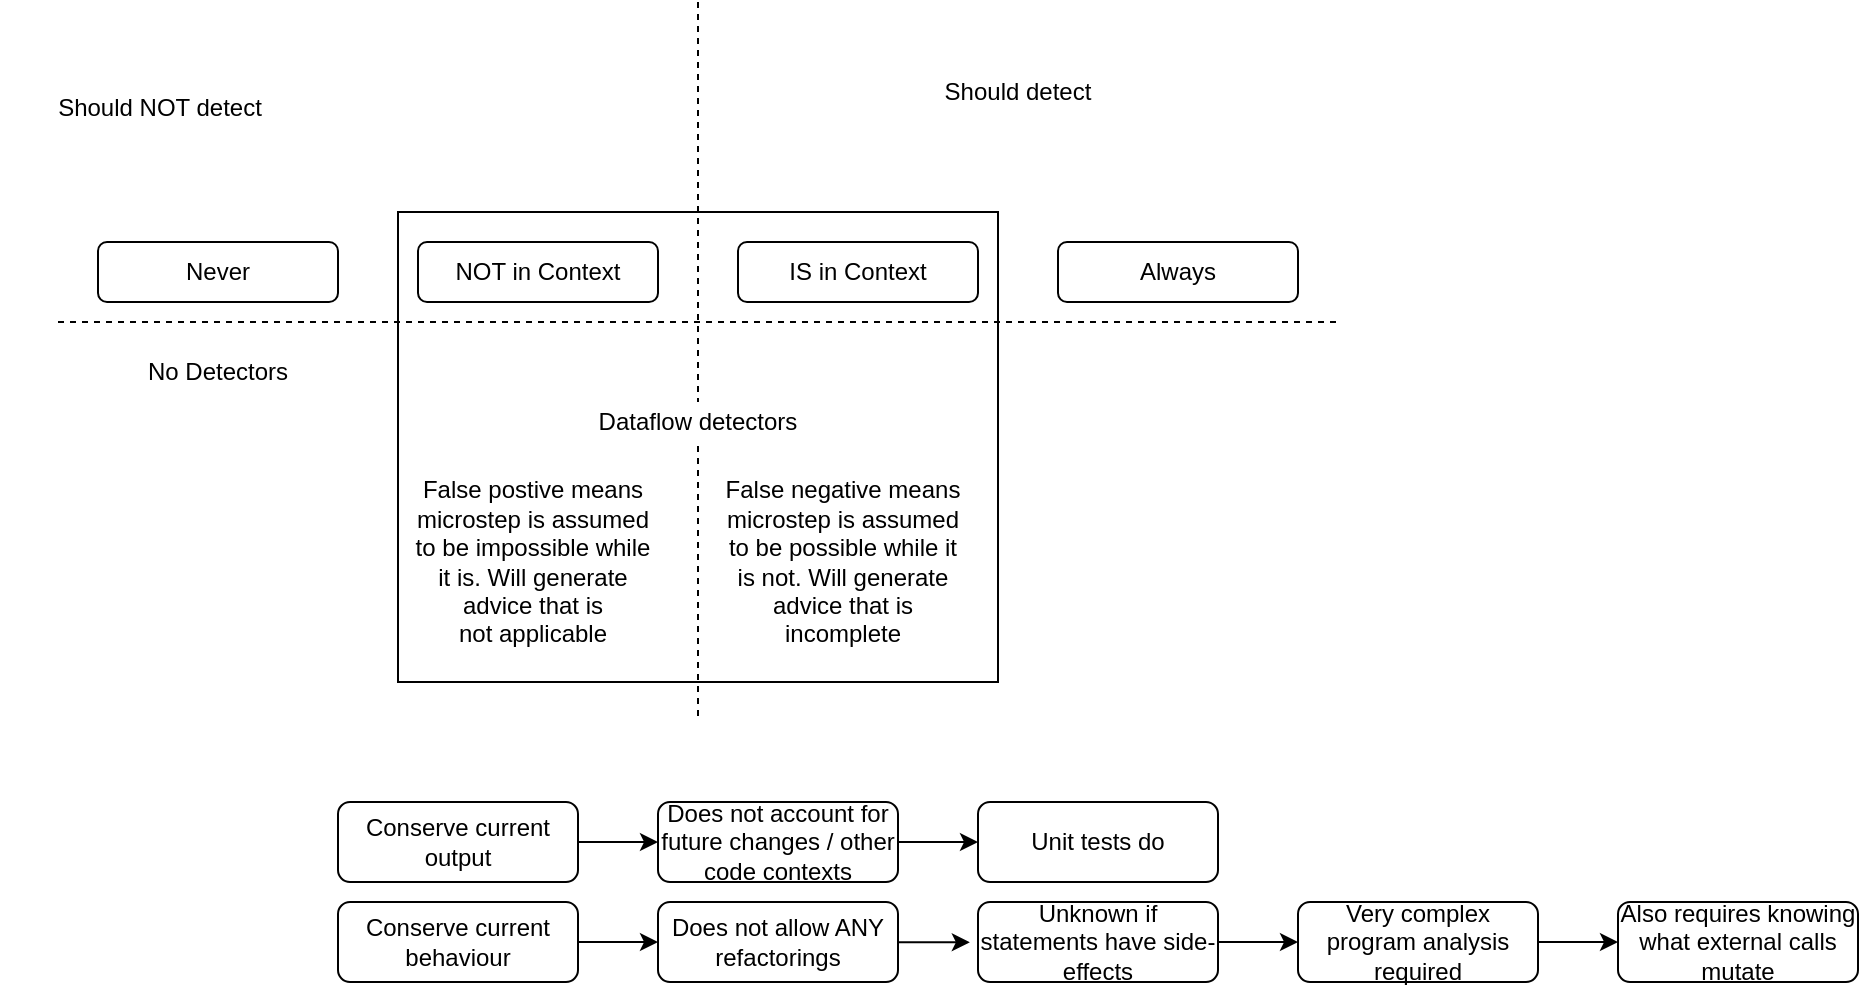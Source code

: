<mxfile>
    <diagram id="kY6W4eAqF2hjxNLaWv3F" name="Page-1">
        <mxGraphModel dx="802" dy="562" grid="0" gridSize="10" guides="1" tooltips="1" connect="1" arrows="1" fold="1" page="0" pageScale="1" pageWidth="850" pageHeight="1100" math="0" shadow="0">
            <root>
                <mxCell id="0"/>
                <mxCell id="1" parent="0"/>
                <mxCell id="2" value="Never" style="rounded=1;whiteSpace=wrap;html=1;" vertex="1" parent="1">
                    <mxGeometry x="80" y="280" width="120" height="30" as="geometry"/>
                </mxCell>
                <mxCell id="3" value="NOT in Context" style="rounded=1;whiteSpace=wrap;html=1;" vertex="1" parent="1">
                    <mxGeometry x="240" y="280" width="120" height="30" as="geometry"/>
                </mxCell>
                <mxCell id="4" value="IS in Context" style="rounded=1;whiteSpace=wrap;html=1;" vertex="1" parent="1">
                    <mxGeometry x="400" y="280" width="120" height="30" as="geometry"/>
                </mxCell>
                <mxCell id="5" value="Always" style="rounded=1;whiteSpace=wrap;html=1;" vertex="1" parent="1">
                    <mxGeometry x="560" y="280" width="120" height="30" as="geometry"/>
                </mxCell>
                <mxCell id="6" value="" style="endArrow=none;dashed=1;html=1;" edge="1" parent="1">
                    <mxGeometry width="50" height="50" relative="1" as="geometry">
                        <mxPoint x="60" y="320" as="sourcePoint"/>
                        <mxPoint x="700" y="320" as="targetPoint"/>
                    </mxGeometry>
                </mxCell>
                <mxCell id="7" value="" style="endArrow=none;dashed=1;html=1;" edge="1" parent="1">
                    <mxGeometry width="50" height="50" relative="1" as="geometry">
                        <mxPoint x="380" y="160" as="sourcePoint"/>
                        <mxPoint x="380" y="520" as="targetPoint"/>
                    </mxGeometry>
                </mxCell>
                <mxCell id="8" value="Should NOT detect" style="text;html=1;strokeColor=none;fillColor=none;align=center;verticalAlign=middle;whiteSpace=wrap;rounded=0;" vertex="1" parent="1">
                    <mxGeometry x="31" y="198" width="160" height="30" as="geometry"/>
                </mxCell>
                <mxCell id="9" value="Should detect" style="text;html=1;strokeColor=none;fillColor=none;align=center;verticalAlign=middle;whiteSpace=wrap;rounded=0;" vertex="1" parent="1">
                    <mxGeometry x="460" y="190" width="160" height="30" as="geometry"/>
                </mxCell>
                <mxCell id="11" value="" style="rounded=0;whiteSpace=wrap;html=1;fillColor=none;" vertex="1" parent="1">
                    <mxGeometry x="230" y="265" width="300" height="235" as="geometry"/>
                </mxCell>
                <mxCell id="12" value="Dataflow detectors" style="text;html=1;strokeColor=none;fillColor=default;align=center;verticalAlign=middle;whiteSpace=wrap;rounded=0;" vertex="1" parent="1">
                    <mxGeometry x="320" y="360" width="120" height="20" as="geometry"/>
                </mxCell>
                <mxCell id="13" value="No Detectors" style="text;html=1;strokeColor=none;fillColor=none;align=center;verticalAlign=middle;whiteSpace=wrap;rounded=0;" vertex="1" parent="1">
                    <mxGeometry x="80" y="330" width="120" height="30" as="geometry"/>
                </mxCell>
                <mxCell id="17" value="False postive means microstep is assumed to be impossible while it is. Will generate advice that is not&amp;nbsp;&lt;span style=&quot;text-align: left&quot;&gt;applicable&lt;/span&gt;" style="text;html=1;strokeColor=none;fillColor=none;align=center;verticalAlign=middle;whiteSpace=wrap;rounded=0;" vertex="1" parent="1">
                    <mxGeometry x="235" y="390" width="125" height="100" as="geometry"/>
                </mxCell>
                <mxCell id="18" value="False negative means microstep is assumed to be possible while it is not. Will generate advice that is incomplete" style="text;html=1;strokeColor=none;fillColor=none;align=center;verticalAlign=middle;whiteSpace=wrap;rounded=0;" vertex="1" parent="1">
                    <mxGeometry x="390" y="390" width="125" height="100" as="geometry"/>
                </mxCell>
                <mxCell id="25" style="edgeStyle=none;html=1;entryX=0;entryY=0.5;entryDx=0;entryDy=0;" edge="1" parent="1" source="21" target="22">
                    <mxGeometry relative="1" as="geometry"/>
                </mxCell>
                <mxCell id="21" value="Conserve current output" style="rounded=1;whiteSpace=wrap;html=1;fillColor=default;" vertex="1" parent="1">
                    <mxGeometry x="200" y="560" width="120" height="40" as="geometry"/>
                </mxCell>
                <mxCell id="28" style="edgeStyle=none;html=1;entryX=0;entryY=0.5;entryDx=0;entryDy=0;" edge="1" parent="1" source="22" target="27">
                    <mxGeometry relative="1" as="geometry"/>
                </mxCell>
                <mxCell id="22" value="Does not account for future changes / other code contexts" style="rounded=1;whiteSpace=wrap;html=1;fillColor=default;" vertex="1" parent="1">
                    <mxGeometry x="360" y="560" width="120" height="40" as="geometry"/>
                </mxCell>
                <mxCell id="26" style="edgeStyle=none;html=1;entryX=0;entryY=0.5;entryDx=0;entryDy=0;" edge="1" parent="1" source="23" target="24">
                    <mxGeometry relative="1" as="geometry"/>
                </mxCell>
                <mxCell id="23" value="Conserve current behaviour" style="rounded=1;whiteSpace=wrap;html=1;fillColor=default;" vertex="1" parent="1">
                    <mxGeometry x="200" y="610" width="120" height="40" as="geometry"/>
                </mxCell>
                <mxCell id="30" style="edgeStyle=none;html=1;entryX=-0.034;entryY=0.504;entryDx=0;entryDy=0;entryPerimeter=0;" edge="1" parent="1" source="24" target="29">
                    <mxGeometry relative="1" as="geometry"/>
                </mxCell>
                <mxCell id="24" value="Does not allow ANY refactorings" style="rounded=1;whiteSpace=wrap;html=1;fillColor=default;" vertex="1" parent="1">
                    <mxGeometry x="360" y="610" width="120" height="40" as="geometry"/>
                </mxCell>
                <mxCell id="27" value="Unit tests do" style="rounded=1;whiteSpace=wrap;html=1;fillColor=default;" vertex="1" parent="1">
                    <mxGeometry x="520" y="560" width="120" height="40" as="geometry"/>
                </mxCell>
                <mxCell id="32" style="edgeStyle=none;html=1;entryX=0;entryY=0.5;entryDx=0;entryDy=0;" edge="1" parent="1" source="29" target="31">
                    <mxGeometry relative="1" as="geometry"/>
                </mxCell>
                <mxCell id="29" value="Unknown if statements have side-effects" style="rounded=1;whiteSpace=wrap;html=1;fillColor=default;" vertex="1" parent="1">
                    <mxGeometry x="520" y="610" width="120" height="40" as="geometry"/>
                </mxCell>
                <mxCell id="36" style="edgeStyle=none;html=1;entryX=0;entryY=0.5;entryDx=0;entryDy=0;" edge="1" parent="1" source="31" target="35">
                    <mxGeometry relative="1" as="geometry"/>
                </mxCell>
                <mxCell id="31" value="Very complex program analysis required" style="rounded=1;whiteSpace=wrap;html=1;fillColor=default;" vertex="1" parent="1">
                    <mxGeometry x="680" y="610" width="120" height="40" as="geometry"/>
                </mxCell>
                <mxCell id="35" value="Also requires knowing what external calls mutate" style="rounded=1;whiteSpace=wrap;html=1;fillColor=default;" vertex="1" parent="1">
                    <mxGeometry x="840" y="610" width="120" height="40" as="geometry"/>
                </mxCell>
            </root>
        </mxGraphModel>
    </diagram>
</mxfile>